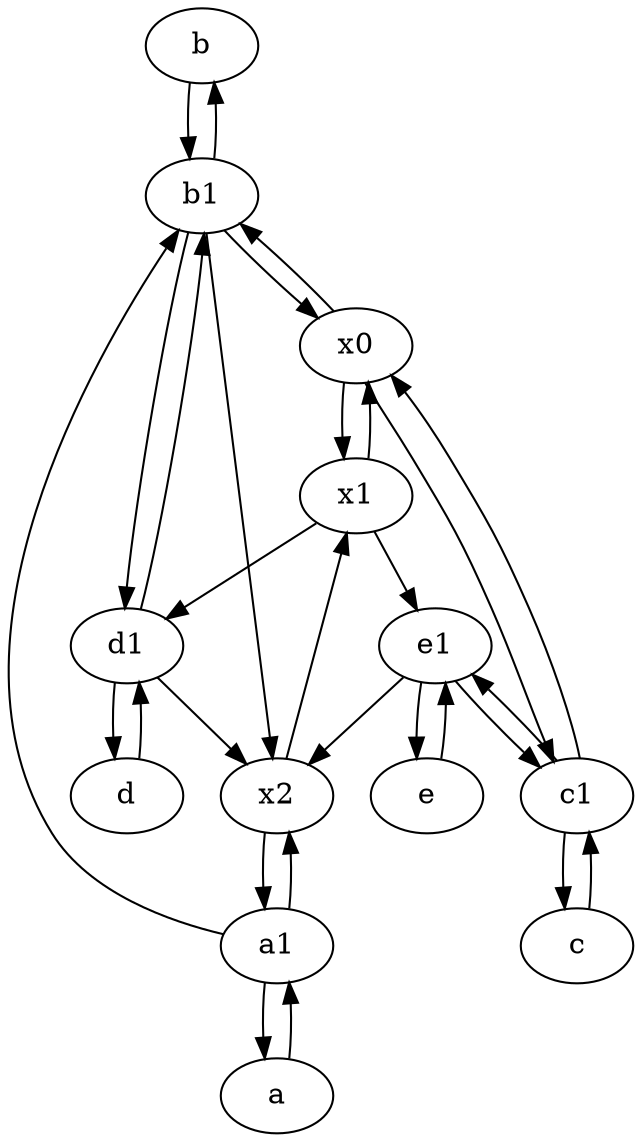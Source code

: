 digraph  {
	b [pos="50,20!"];
	d1 [pos="25,30!"];
	e [pos="30,50!"];
	x2;
	c [pos="20,10!"];
	d [pos="20,30!"];
	a1 [pos="40,15!"];
	b1 [pos="45,20!"];
	c1 [pos="30,15!"];
	a [pos="40,10!"];
	x1;
	e1 [pos="25,45!"];
	x0;
	d1 -> b1;
	c -> c1;
	x1 -> x0;
	x1 -> e1;
	b1 -> x0;
	b1 -> x2;
	e1 -> e;
	x0 -> b1;
	d -> d1;
	b1 -> d1;
	d1 -> d;
	a -> a1;
	a1 -> a;
	c1 -> c;
	b -> b1;
	x0 -> x1;
	x2 -> x1;
	a1 -> b1;
	d1 -> x2;
	c1 -> e1;
	e1 -> c1;
	c1 -> x0;
	e -> e1;
	a1 -> x2;
	e1 -> x2;
	x0 -> c1;
	b1 -> b;
	x1 -> d1;
	x2 -> a1;

	}